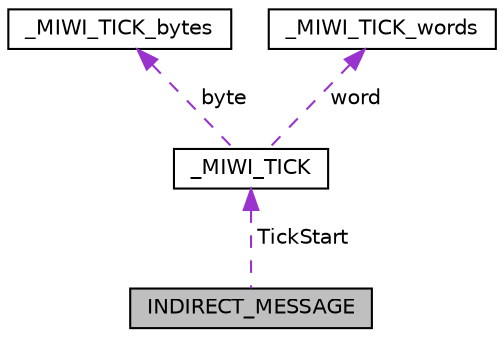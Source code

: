 digraph "INDIRECT_MESSAGE"
{
  edge [fontname="Helvetica",fontsize="10",labelfontname="Helvetica",labelfontsize="10"];
  node [fontname="Helvetica",fontsize="10",shape=record];
  Node1 [label="INDIRECT_MESSAGE",height=0.2,width=0.4,color="black", fillcolor="grey75", style="filled", fontcolor="black"];
  Node2 -> Node1 [dir="back",color="darkorchid3",fontsize="10",style="dashed",label=" TickStart" ,fontname="Helvetica"];
  Node2 [label="_MIWI_TICK",height=0.2,width=0.4,color="black", fillcolor="white", style="filled",URL="$union___m_i_w_i___t_i_c_k.html"];
  Node3 -> Node2 [dir="back",color="darkorchid3",fontsize="10",style="dashed",label=" byte" ,fontname="Helvetica"];
  Node3 [label="_MIWI_TICK_bytes",height=0.2,width=0.4,color="black", fillcolor="white", style="filled",URL="$struct___m_i_w_i___t_i_c_k_1_1___m_i_w_i___t_i_c_k__bytes.html"];
  Node4 -> Node2 [dir="back",color="darkorchid3",fontsize="10",style="dashed",label=" word" ,fontname="Helvetica"];
  Node4 [label="_MIWI_TICK_words",height=0.2,width=0.4,color="black", fillcolor="white", style="filled",URL="$struct___m_i_w_i___t_i_c_k_1_1___m_i_w_i___t_i_c_k__words.html"];
}
